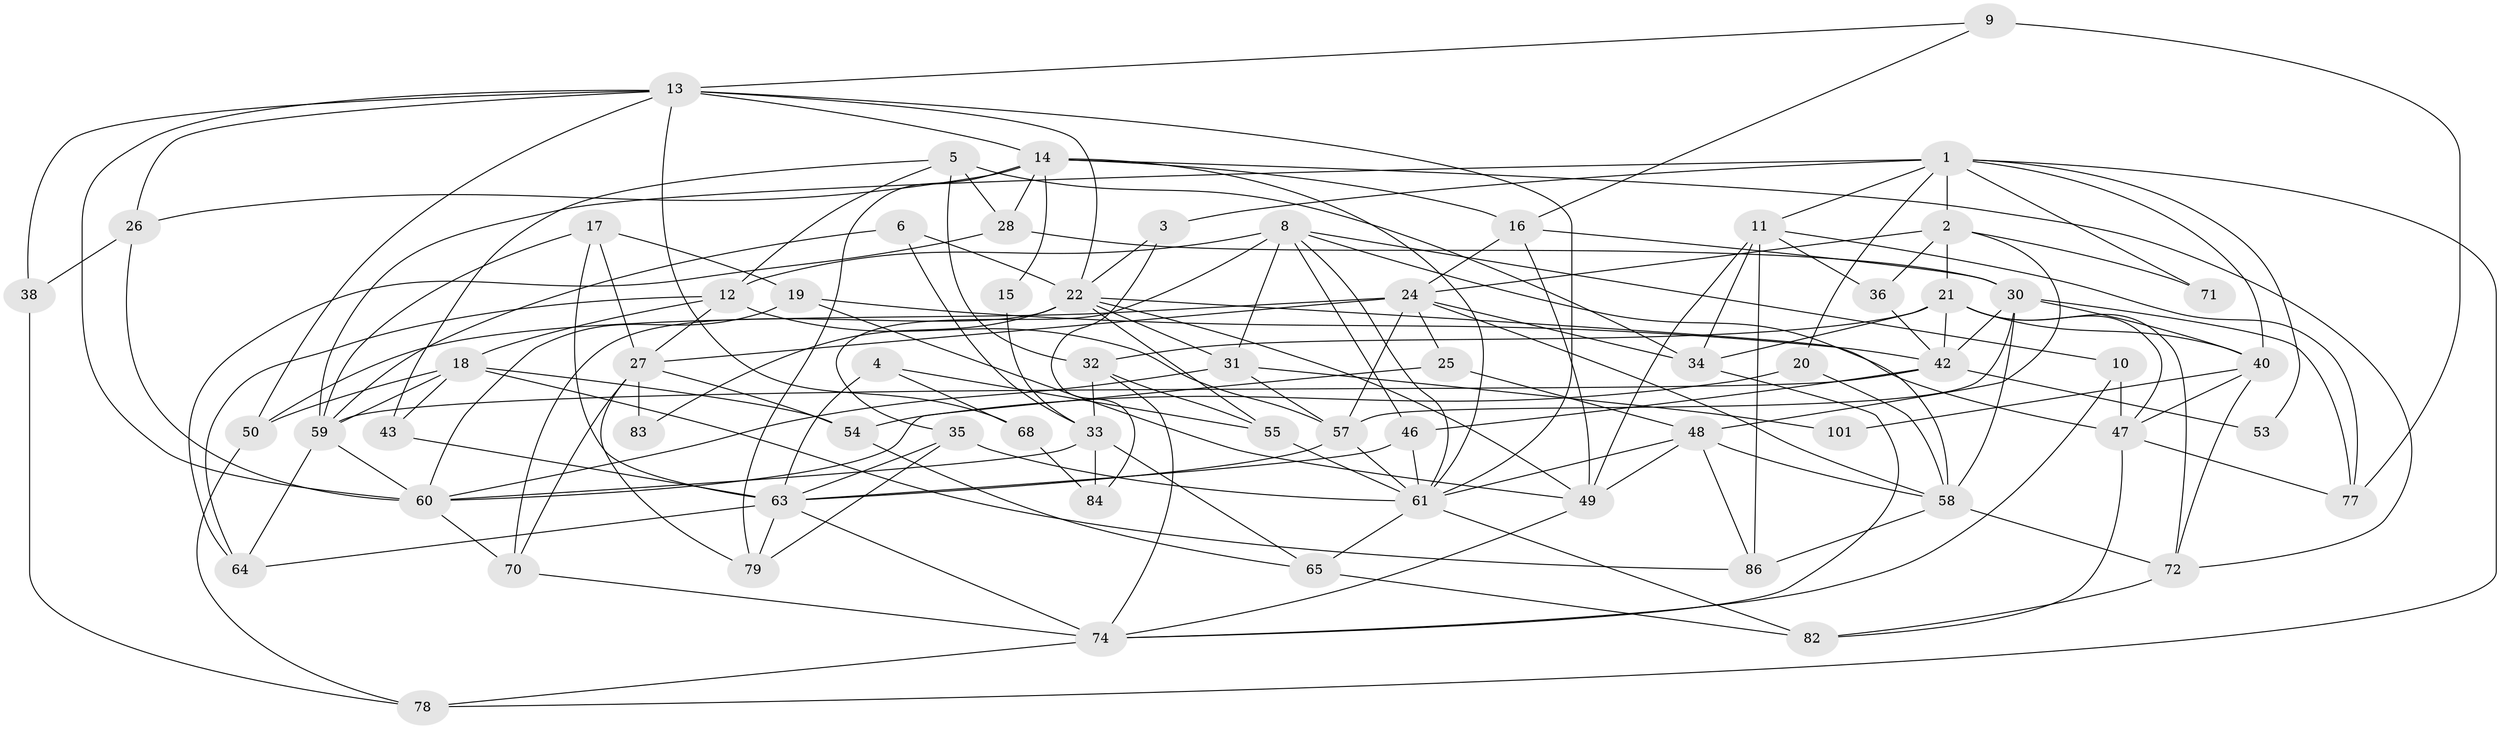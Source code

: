 // Generated by graph-tools (version 1.1) at 2025/23/03/03/25 07:23:58]
// undirected, 66 vertices, 165 edges
graph export_dot {
graph [start="1"]
  node [color=gray90,style=filled];
  1 [super="+76"];
  2 [super="+62"];
  3 [super="+7"];
  4;
  5 [super="+56"];
  6;
  8 [super="+67"];
  9;
  10;
  11 [super="+73"];
  12;
  13 [super="+41"];
  14 [super="+29"];
  15;
  16 [super="+23"];
  17;
  18 [super="+44"];
  19 [super="+37"];
  20 [super="+98"];
  21;
  22 [super="+45"];
  24 [super="+95"];
  25;
  26 [super="+102"];
  27 [super="+81"];
  28;
  30 [super="+39"];
  31 [super="+99"];
  32;
  33 [super="+66"];
  34;
  35 [super="+52"];
  36;
  38;
  40 [super="+89"];
  42 [super="+90"];
  43;
  46;
  47 [super="+88"];
  48 [super="+93"];
  49 [super="+80"];
  50 [super="+51"];
  53;
  54;
  55;
  57 [super="+69"];
  58 [super="+75"];
  59 [super="+94"];
  60 [super="+92"];
  61 [super="+100"];
  63 [super="+96"];
  64;
  65;
  68;
  70 [super="+85"];
  71;
  72 [super="+103"];
  74 [super="+91"];
  77 [super="+97"];
  78;
  79;
  82 [super="+87"];
  83;
  84;
  86;
  101;
  1 -- 40;
  1 -- 2;
  1 -- 53;
  1 -- 71;
  1 -- 59;
  1 -- 78;
  1 -- 11;
  1 -- 20;
  1 -- 3;
  2 -- 48;
  2 -- 36;
  2 -- 21;
  2 -- 71;
  2 -- 24;
  3 -- 22;
  3 -- 84;
  4 -- 55;
  4 -- 68;
  4 -- 63;
  5 -- 32;
  5 -- 34;
  5 -- 43;
  5 -- 12;
  5 -- 28;
  6 -- 22;
  6 -- 59;
  6 -- 33;
  8 -- 46;
  8 -- 31;
  8 -- 61;
  8 -- 35;
  8 -- 58;
  8 -- 10;
  8 -- 12;
  9 -- 13;
  9 -- 77 [weight=2];
  9 -- 16;
  10 -- 74;
  10 -- 47;
  11 -- 49;
  11 -- 77;
  11 -- 34;
  11 -- 36;
  11 -- 86;
  12 -- 64;
  12 -- 27;
  12 -- 18;
  12 -- 57;
  13 -- 22;
  13 -- 26;
  13 -- 14;
  13 -- 61;
  13 -- 50;
  13 -- 68;
  13 -- 38;
  13 -- 60;
  14 -- 61;
  14 -- 15;
  14 -- 28;
  14 -- 16 [weight=2];
  14 -- 72;
  14 -- 79;
  14 -- 26;
  15 -- 33;
  16 -- 49;
  16 -- 30;
  16 -- 24;
  17 -- 63;
  17 -- 19;
  17 -- 59;
  17 -- 27;
  18 -- 86;
  18 -- 54;
  18 -- 43;
  18 -- 59;
  18 -- 50;
  19 -- 49;
  19 -- 42;
  19 -- 60;
  20 -- 54;
  20 -- 58;
  21 -- 32;
  21 -- 34;
  21 -- 40;
  21 -- 42;
  21 -- 47;
  21 -- 72;
  22 -- 83;
  22 -- 49;
  22 -- 55;
  22 -- 70;
  22 -- 31;
  22 -- 47;
  24 -- 58;
  24 -- 25;
  24 -- 27;
  24 -- 34;
  24 -- 50;
  24 -- 57;
  25 -- 60;
  25 -- 48;
  26 -- 60;
  26 -- 38;
  27 -- 83;
  27 -- 70;
  27 -- 54;
  27 -- 79;
  28 -- 30;
  28 -- 64;
  30 -- 57;
  30 -- 77 [weight=2];
  30 -- 58;
  30 -- 40;
  30 -- 42;
  31 -- 101;
  31 -- 60;
  31 -- 57;
  32 -- 55;
  32 -- 74;
  32 -- 33;
  33 -- 60;
  33 -- 65;
  33 -- 84;
  34 -- 74;
  35 -- 63;
  35 -- 61;
  35 -- 79;
  36 -- 42;
  38 -- 78;
  40 -- 72;
  40 -- 101;
  40 -- 47;
  42 -- 46;
  42 -- 53;
  42 -- 59;
  43 -- 63;
  46 -- 61;
  46 -- 63;
  47 -- 82;
  47 -- 77;
  48 -- 61;
  48 -- 49;
  48 -- 86;
  48 -- 58;
  49 -- 74;
  50 -- 78;
  54 -- 65;
  55 -- 61;
  57 -- 63;
  57 -- 61;
  58 -- 86;
  58 -- 72;
  59 -- 64;
  59 -- 60;
  60 -- 70;
  61 -- 65;
  61 -- 82;
  63 -- 79;
  63 -- 74;
  63 -- 64;
  65 -- 82;
  68 -- 84;
  70 -- 74 [weight=2];
  72 -- 82;
  74 -- 78;
}
